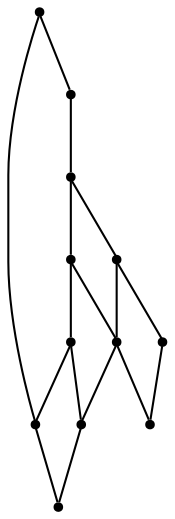 graph {
  node [shape=point,comment="{\"directed\":false,\"doi\":\"10.1007/978-3-030-04414-5_35\",\"figure\":\"1 (2)\"}"]

  v0 [pos="1626.4434683165066,354.1145320644637"]
  v1 [pos="1626.4434683165064,312.79381418110006"]
  v2 [pos="1585.1244775574212,230.14740268166963"]
  v3 [pos="1585.1244775574212,271.46995665809146"]
  v4 [pos="1585.1244775574212,312.79381418110006"]
  v5 [pos="1585.124477557421,354.1145320644637"]
  v6 [pos="1502.488340103364,230.14740268166963"]
  v7 [pos="1502.488340103364,271.4699566580915"]
  v8 [pos="1502.488340103364,312.78974457224376"]
  v9 [pos="1502.488340103364,355.11463844090196"]
  v10 [pos="1461.1713205852272,230.14740268166963"]
  v11 [pos="1461.1713205852272,354.10613849619756"]

  v0 -- v1 [id="-1",pos="1626.4434683165066,354.1145320644637 1626.4434683165064,312.79381418110006 1626.4434683165064,312.79381418110006 1626.4434683165064,312.79381418110006"]
  v11 -- v9 [id="-3",pos="1461.1713205852272,354.10613849619756 1502.488340103364,355.11463844090196 1502.488340103364,355.11463844090196 1502.488340103364,355.11463844090196"]
  v9 -- v5 [id="-4",pos="1502.488340103364,355.11463844090196 1585.124477557421,354.1145320644637 1585.124477557421,354.1145320644637 1585.124477557421,354.1145320644637"]
  v5 -- v0 [id="-5",pos="1585.124477557421,354.1145320644637 1626.4434683165066,354.1145320644637 1626.4434683165066,354.1145320644637 1626.4434683165066,354.1145320644637"]
  v8 -- v4 [id="-8",pos="1502.488340103364,312.78974457224376 1585.1244775574212,312.79381418110006 1585.1244775574212,312.79381418110006 1585.1244775574212,312.79381418110006"]
  v4 -- v1 [id="-9",pos="1585.1244775574212,312.79381418110006 1626.4434683165064,312.79381418110006 1626.4434683165064,312.79381418110006 1626.4434683165064,312.79381418110006"]
  v7 -- v3 [id="-12",pos="1502.488340103364,271.4699566580915 1585.1244775574212,271.46995665809146 1585.1244775574212,271.46995665809146 1585.1244775574212,271.46995665809146"]
  v10 -- v6 [id="-15",pos="1461.1713205852272,230.14740268166963 1502.488340103364,230.14740268166963 1502.488340103364,230.14740268166963 1502.488340103364,230.14740268166963"]
  v6 -- v2 [id="-16",pos="1502.488340103364,230.14740268166963 1585.1244775574212,230.14740268166963 1585.1244775574212,230.14740268166963 1585.1244775574212,230.14740268166963"]
  v10 -- v11 [id="-23",pos="1461.1713205852272,230.14740268166963 1461.1713205852272,354.10613849619756 1461.1713205852272,354.10613849619756 1461.1713205852272,354.10613849619756"]
  v9 -- v8 [id="-27",pos="1502.488340103364,355.11463844090196 1502.488340103364,312.78974457224376 1502.488340103364,312.78974457224376 1502.488340103364,312.78974457224376"]
  v8 -- v7 [id="-28",pos="1502.488340103364,312.78974457224376 1502.488340103364,271.4699566580915 1502.488340103364,271.4699566580915 1502.488340103364,271.4699566580915"]
  v7 -- v6 [id="-29",pos="1502.488340103364,271.4699566580915 1502.488340103364,230.14740268166963 1502.488340103364,230.14740268166963 1502.488340103364,230.14740268166963"]
  v3 -- v2 [id="-41",pos="1585.1244775574212,271.46995665809146 1585.1244775574212,230.14740268166963 1585.1244775574212,230.14740268166963 1585.1244775574212,230.14740268166963"]
  v5 -- v4 [id="-42",pos="1585.124477557421,354.1145320644637 1585.1244775574212,312.79381418110006 1585.1244775574212,312.79381418110006 1585.1244775574212,312.79381418110006"]
  v4 -- v3 [id="-47",pos="1585.1244775574212,312.79381418110006 1585.1244775574212,271.46995665809146 1585.1244775574212,271.46995665809146 1585.1244775574212,271.46995665809146"]
}